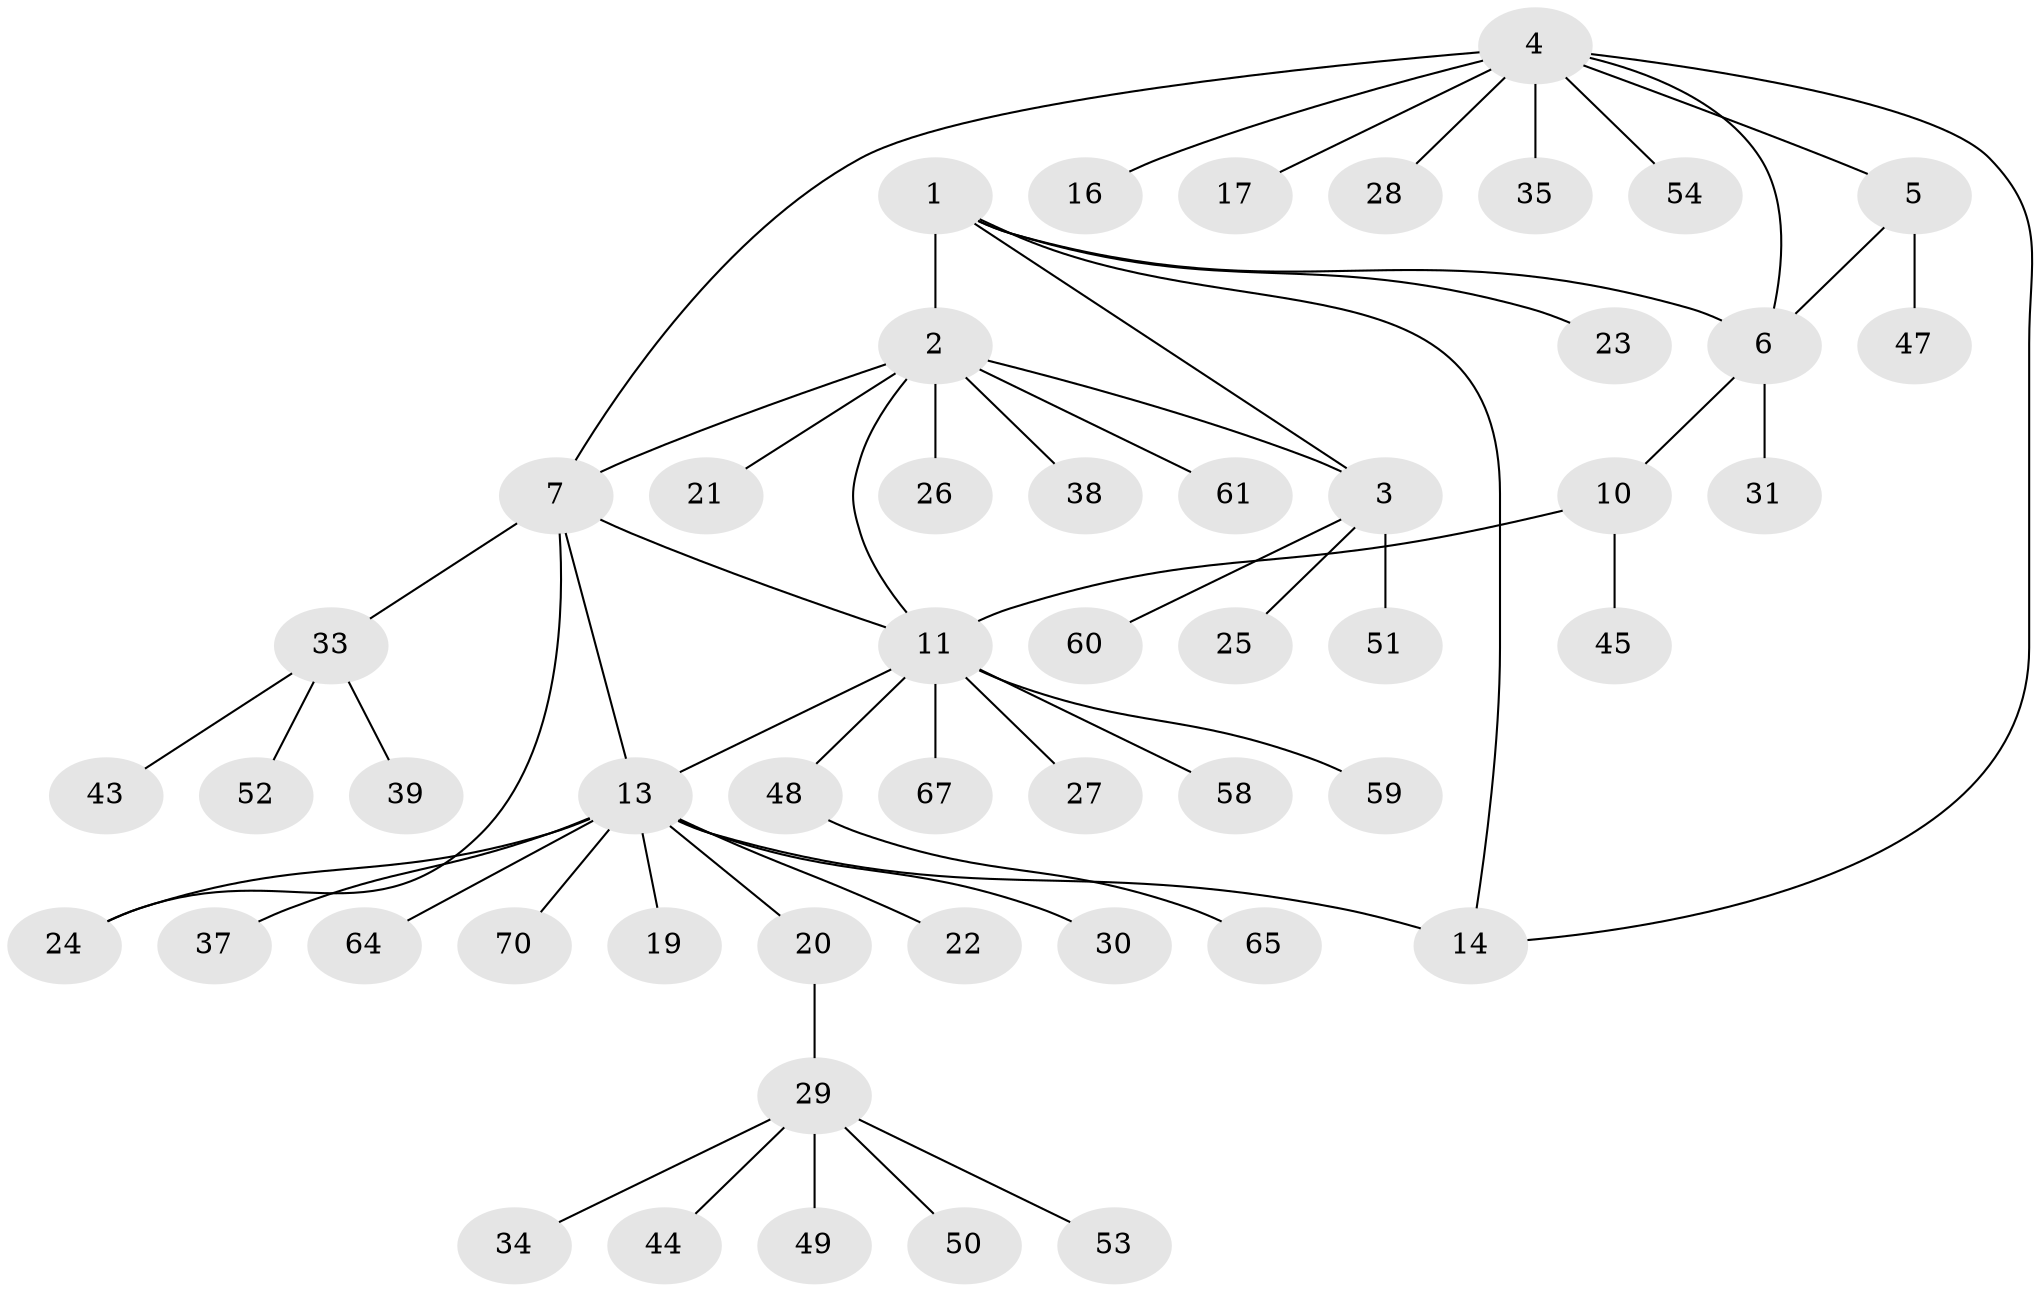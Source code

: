 // Generated by graph-tools (version 1.1) at 2025/24/03/03/25 07:24:12]
// undirected, 51 vertices, 59 edges
graph export_dot {
graph [start="1"]
  node [color=gray90,style=filled];
  1 [super="+42"];
  2 [super="+8"];
  3 [super="+46"];
  4 [super="+18"];
  5 [super="+36"];
  6 [super="+56"];
  7 [super="+9"];
  10 [super="+69"];
  11 [super="+12"];
  13 [super="+15"];
  14 [super="+32"];
  16;
  17;
  19;
  20;
  21;
  22 [super="+55"];
  23;
  24;
  25;
  26;
  27;
  28;
  29 [super="+63"];
  30 [super="+40"];
  31 [super="+62"];
  33 [super="+41"];
  34;
  35;
  37;
  38;
  39;
  43 [super="+66"];
  44;
  45;
  47;
  48 [super="+57"];
  49;
  50;
  51;
  52;
  53;
  54;
  58;
  59;
  60;
  61 [super="+68"];
  64;
  65;
  67;
  70;
  1 -- 2;
  1 -- 3;
  1 -- 6;
  1 -- 14;
  1 -- 23;
  2 -- 3;
  2 -- 21;
  2 -- 38;
  2 -- 7 [weight=2];
  2 -- 26;
  2 -- 61;
  2 -- 11;
  3 -- 25;
  3 -- 60;
  3 -- 51;
  4 -- 5;
  4 -- 6;
  4 -- 7;
  4 -- 14;
  4 -- 16;
  4 -- 17;
  4 -- 28;
  4 -- 35;
  4 -- 54;
  5 -- 6;
  5 -- 47;
  6 -- 10;
  6 -- 31;
  7 -- 33;
  7 -- 24;
  7 -- 13;
  7 -- 11;
  10 -- 11 [weight=2];
  10 -- 45;
  11 -- 27;
  11 -- 59;
  11 -- 13;
  11 -- 48;
  11 -- 67;
  11 -- 58;
  13 -- 14 [weight=2];
  13 -- 20;
  13 -- 70;
  13 -- 64;
  13 -- 37;
  13 -- 19;
  13 -- 22;
  13 -- 24;
  13 -- 30;
  20 -- 29;
  29 -- 34;
  29 -- 44;
  29 -- 49;
  29 -- 50;
  29 -- 53;
  33 -- 39;
  33 -- 52;
  33 -- 43;
  48 -- 65;
}
